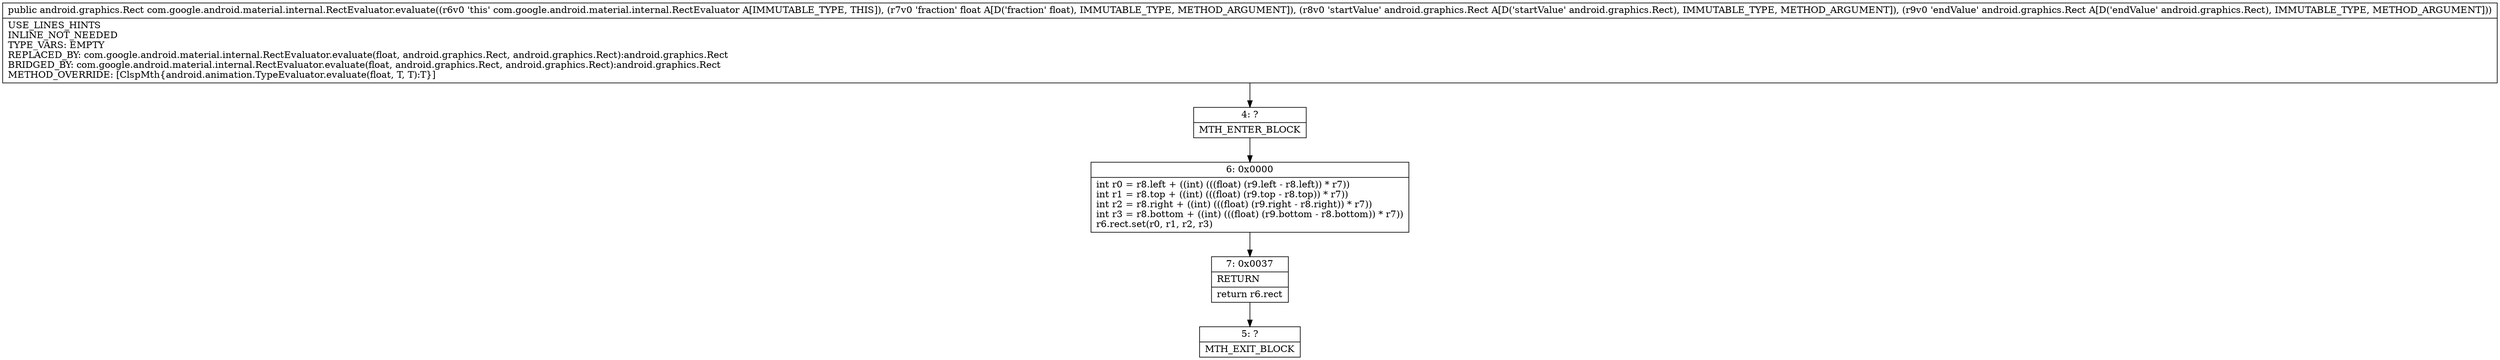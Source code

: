 digraph "CFG forcom.google.android.material.internal.RectEvaluator.evaluate(FLandroid\/graphics\/Rect;Landroid\/graphics\/Rect;)Landroid\/graphics\/Rect;" {
Node_4 [shape=record,label="{4\:\ ?|MTH_ENTER_BLOCK\l}"];
Node_6 [shape=record,label="{6\:\ 0x0000|int r0 = r8.left + ((int) (((float) (r9.left \- r8.left)) * r7))\lint r1 = r8.top + ((int) (((float) (r9.top \- r8.top)) * r7))\lint r2 = r8.right + ((int) (((float) (r9.right \- r8.right)) * r7))\lint r3 = r8.bottom + ((int) (((float) (r9.bottom \- r8.bottom)) * r7))\lr6.rect.set(r0, r1, r2, r3)\l}"];
Node_7 [shape=record,label="{7\:\ 0x0037|RETURN\l|return r6.rect\l}"];
Node_5 [shape=record,label="{5\:\ ?|MTH_EXIT_BLOCK\l}"];
MethodNode[shape=record,label="{public android.graphics.Rect com.google.android.material.internal.RectEvaluator.evaluate((r6v0 'this' com.google.android.material.internal.RectEvaluator A[IMMUTABLE_TYPE, THIS]), (r7v0 'fraction' float A[D('fraction' float), IMMUTABLE_TYPE, METHOD_ARGUMENT]), (r8v0 'startValue' android.graphics.Rect A[D('startValue' android.graphics.Rect), IMMUTABLE_TYPE, METHOD_ARGUMENT]), (r9v0 'endValue' android.graphics.Rect A[D('endValue' android.graphics.Rect), IMMUTABLE_TYPE, METHOD_ARGUMENT]))  | USE_LINES_HINTS\lINLINE_NOT_NEEDED\lTYPE_VARS: EMPTY\lREPLACED_BY: com.google.android.material.internal.RectEvaluator.evaluate(float, android.graphics.Rect, android.graphics.Rect):android.graphics.Rect\lBRIDGED_BY: com.google.android.material.internal.RectEvaluator.evaluate(float, android.graphics.Rect, android.graphics.Rect):android.graphics.Rect\lMETHOD_OVERRIDE: [ClspMth\{android.animation.TypeEvaluator.evaluate(float, T, T):T\}]\l}"];
MethodNode -> Node_4;Node_4 -> Node_6;
Node_6 -> Node_7;
Node_7 -> Node_5;
}

